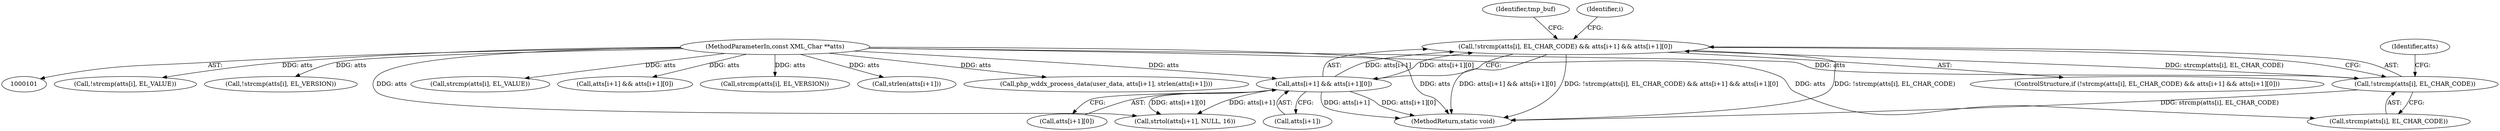 digraph "0_php_2aae60461c2ff7b7fbcdd194c789ac841d0747d7@API" {
"1000255" [label="(Call,!strcmp(atts[i], EL_CHAR_CODE) && atts[i+1] && atts[i+1][0])"];
"1000256" [label="(Call,!strcmp(atts[i], EL_CHAR_CODE))"];
"1000104" [label="(MethodParameterIn,const XML_Char **atts)"];
"1000262" [label="(Call,atts[i+1] && atts[i+1][0])"];
"1000361" [label="(Call,!strcmp(atts[i], EL_VALUE))"];
"1000268" [label="(Call,atts[i+1][0])"];
"1000278" [label="(Identifier,tmp_buf)"];
"1000264" [label="(Identifier,atts)"];
"1000256" [label="(Call,!strcmp(atts[i], EL_CHAR_CODE))"];
"1000133" [label="(Call,!strcmp(atts[i], EL_VERSION))"];
"1000284" [label="(Call,strtol(atts[i+1], NULL, 16))"];
"1000362" [label="(Call,strcmp(atts[i], EL_VALUE))"];
"1000255" [label="(Call,!strcmp(atts[i], EL_CHAR_CODE) && atts[i+1] && atts[i+1][0])"];
"1000254" [label="(ControlStructure,if (!strcmp(atts[i], EL_CHAR_CODE) && atts[i+1] && atts[i+1][0]))"];
"1000262" [label="(Call,atts[i+1] && atts[i+1][0])"];
"1000257" [label="(Call,strcmp(atts[i], EL_CHAR_CODE))"];
"1000459" [label="(MethodReturn,static void)"];
"1000263" [label="(Call,atts[i+1])"];
"1000367" [label="(Call,atts[i+1] && atts[i+1][0])"];
"1000134" [label="(Call,strcmp(atts[i], EL_VERSION))"];
"1000252" [label="(Identifier,i)"];
"1000416" [label="(Call,strlen(atts[i+1]))"];
"1000409" [label="(Call,php_wddx_process_data(user_data, atts[i+1], strlen(atts[i+1])))"];
"1000104" [label="(MethodParameterIn,const XML_Char **atts)"];
"1000255" -> "1000254"  [label="AST: "];
"1000255" -> "1000256"  [label="CFG: "];
"1000255" -> "1000262"  [label="CFG: "];
"1000256" -> "1000255"  [label="AST: "];
"1000262" -> "1000255"  [label="AST: "];
"1000278" -> "1000255"  [label="CFG: "];
"1000252" -> "1000255"  [label="CFG: "];
"1000255" -> "1000459"  [label="DDG: atts[i+1] && atts[i+1][0]"];
"1000255" -> "1000459"  [label="DDG: !strcmp(atts[i], EL_CHAR_CODE) && atts[i+1] && atts[i+1][0]"];
"1000255" -> "1000459"  [label="DDG: !strcmp(atts[i], EL_CHAR_CODE)"];
"1000256" -> "1000255"  [label="DDG: strcmp(atts[i], EL_CHAR_CODE)"];
"1000262" -> "1000255"  [label="DDG: atts[i+1]"];
"1000262" -> "1000255"  [label="DDG: atts[i+1][0]"];
"1000256" -> "1000257"  [label="CFG: "];
"1000257" -> "1000256"  [label="AST: "];
"1000264" -> "1000256"  [label="CFG: "];
"1000256" -> "1000459"  [label="DDG: strcmp(atts[i], EL_CHAR_CODE)"];
"1000104" -> "1000256"  [label="DDG: atts"];
"1000104" -> "1000101"  [label="AST: "];
"1000104" -> "1000459"  [label="DDG: atts"];
"1000104" -> "1000133"  [label="DDG: atts"];
"1000104" -> "1000134"  [label="DDG: atts"];
"1000104" -> "1000257"  [label="DDG: atts"];
"1000104" -> "1000262"  [label="DDG: atts"];
"1000104" -> "1000284"  [label="DDG: atts"];
"1000104" -> "1000361"  [label="DDG: atts"];
"1000104" -> "1000362"  [label="DDG: atts"];
"1000104" -> "1000367"  [label="DDG: atts"];
"1000104" -> "1000409"  [label="DDG: atts"];
"1000104" -> "1000416"  [label="DDG: atts"];
"1000262" -> "1000263"  [label="CFG: "];
"1000262" -> "1000268"  [label="CFG: "];
"1000263" -> "1000262"  [label="AST: "];
"1000268" -> "1000262"  [label="AST: "];
"1000262" -> "1000459"  [label="DDG: atts[i+1][0]"];
"1000262" -> "1000459"  [label="DDG: atts[i+1]"];
"1000262" -> "1000284"  [label="DDG: atts[i+1][0]"];
"1000262" -> "1000284"  [label="DDG: atts[i+1]"];
}
